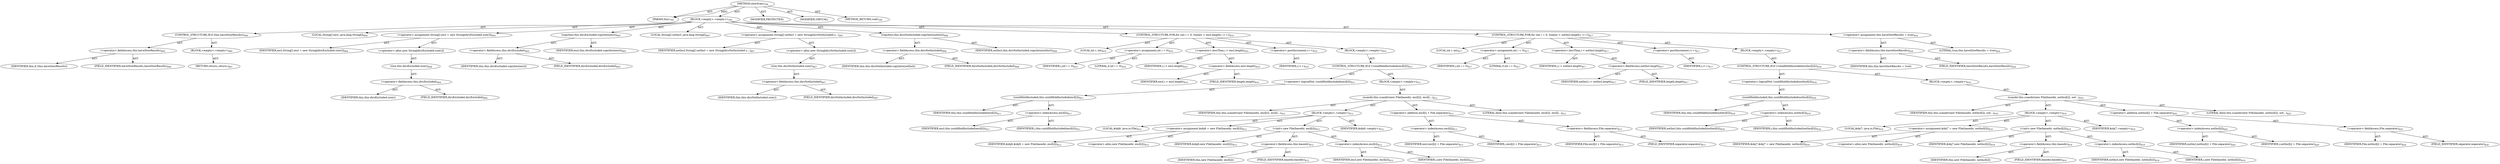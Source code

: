 digraph "slowScan" {  
"111669149720" [label = <(METHOD,slowScan)<SUB>799</SUB>> ]
"115964117001" [label = <(PARAM,this)<SUB>799</SUB>> ]
"25769803851" [label = <(BLOCK,&lt;empty&gt;,&lt;empty&gt;)<SUB>799</SUB>> ]
"47244640302" [label = <(CONTROL_STRUCTURE,IF,if (this.haveSlowResults))<SUB>800</SUB>> ]
"30064771397" [label = <(&lt;operator&gt;.fieldAccess,this.haveSlowResults)<SUB>800</SUB>> ]
"68719477016" [label = <(IDENTIFIER,this,if (this.haveSlowResults))> ]
"55834574947" [label = <(FIELD_IDENTIFIER,haveSlowResults,haveSlowResults)<SUB>800</SUB>> ]
"25769803852" [label = <(BLOCK,&lt;empty&gt;,&lt;empty&gt;)<SUB>800</SUB>> ]
"146028888078" [label = <(RETURN,return;,return;)<SUB>801</SUB>> ]
"94489280534" [label = <(LOCAL,String[] excl: java.lang.String[])<SUB>804</SUB>> ]
"30064771398" [label = <(&lt;operator&gt;.assignment,String[] excl = new String[dirsExcluded.size()])<SUB>804</SUB>> ]
"68719477017" [label = <(IDENTIFIER,excl,String[] excl = new String[dirsExcluded.size()])<SUB>804</SUB>> ]
"30064771399" [label = <(&lt;operator&gt;.alloc,new String[dirsExcluded.size()])> ]
"30064771400" [label = <(size,this.dirsExcluded.size())<SUB>804</SUB>> ]
"30064771401" [label = <(&lt;operator&gt;.fieldAccess,this.dirsExcluded)<SUB>804</SUB>> ]
"68719477018" [label = <(IDENTIFIER,this,this.dirsExcluded.size())> ]
"55834574948" [label = <(FIELD_IDENTIFIER,dirsExcluded,dirsExcluded)<SUB>804</SUB>> ]
"30064771402" [label = <(copyInto,this.dirsExcluded.copyInto(excl))<SUB>805</SUB>> ]
"30064771403" [label = <(&lt;operator&gt;.fieldAccess,this.dirsExcluded)<SUB>805</SUB>> ]
"68719477019" [label = <(IDENTIFIER,this,this.dirsExcluded.copyInto(excl))> ]
"55834574949" [label = <(FIELD_IDENTIFIER,dirsExcluded,dirsExcluded)<SUB>805</SUB>> ]
"68719477020" [label = <(IDENTIFIER,excl,this.dirsExcluded.copyInto(excl))<SUB>805</SUB>> ]
"94489280535" [label = <(LOCAL,String[] notIncl: java.lang.String[])<SUB>807</SUB>> ]
"30064771404" [label = <(&lt;operator&gt;.assignment,String[] notIncl = new String[dirsNotIncluded.s...)<SUB>807</SUB>> ]
"68719477021" [label = <(IDENTIFIER,notIncl,String[] notIncl = new String[dirsNotIncluded.s...)<SUB>807</SUB>> ]
"30064771405" [label = <(&lt;operator&gt;.alloc,new String[dirsNotIncluded.size()])> ]
"30064771406" [label = <(size,this.dirsNotIncluded.size())<SUB>807</SUB>> ]
"30064771407" [label = <(&lt;operator&gt;.fieldAccess,this.dirsNotIncluded)<SUB>807</SUB>> ]
"68719477022" [label = <(IDENTIFIER,this,this.dirsNotIncluded.size())> ]
"55834574950" [label = <(FIELD_IDENTIFIER,dirsNotIncluded,dirsNotIncluded)<SUB>807</SUB>> ]
"30064771408" [label = <(copyInto,this.dirsNotIncluded.copyInto(notIncl))<SUB>808</SUB>> ]
"30064771409" [label = <(&lt;operator&gt;.fieldAccess,this.dirsNotIncluded)<SUB>808</SUB>> ]
"68719477023" [label = <(IDENTIFIER,this,this.dirsNotIncluded.copyInto(notIncl))> ]
"55834574951" [label = <(FIELD_IDENTIFIER,dirsNotIncluded,dirsNotIncluded)<SUB>808</SUB>> ]
"68719477024" [label = <(IDENTIFIER,notIncl,this.dirsNotIncluded.copyInto(notIncl))<SUB>808</SUB>> ]
"47244640303" [label = <(CONTROL_STRUCTURE,FOR,for (int i = 0; Some(i &lt; excl.length); i++))<SUB>810</SUB>> ]
"94489280536" [label = <(LOCAL,int i: int)<SUB>810</SUB>> ]
"30064771410" [label = <(&lt;operator&gt;.assignment,int i = 0)<SUB>810</SUB>> ]
"68719477025" [label = <(IDENTIFIER,i,int i = 0)<SUB>810</SUB>> ]
"90194313271" [label = <(LITERAL,0,int i = 0)<SUB>810</SUB>> ]
"30064771411" [label = <(&lt;operator&gt;.lessThan,i &lt; excl.length)<SUB>810</SUB>> ]
"68719477026" [label = <(IDENTIFIER,i,i &lt; excl.length)<SUB>810</SUB>> ]
"30064771412" [label = <(&lt;operator&gt;.fieldAccess,excl.length)<SUB>810</SUB>> ]
"68719477027" [label = <(IDENTIFIER,excl,i &lt; excl.length)<SUB>810</SUB>> ]
"55834574952" [label = <(FIELD_IDENTIFIER,length,length)<SUB>810</SUB>> ]
"30064771413" [label = <(&lt;operator&gt;.postIncrement,i++)<SUB>810</SUB>> ]
"68719477028" [label = <(IDENTIFIER,i,i++)<SUB>810</SUB>> ]
"25769803853" [label = <(BLOCK,&lt;empty&gt;,&lt;empty&gt;)<SUB>810</SUB>> ]
"47244640304" [label = <(CONTROL_STRUCTURE,IF,if (!couldHoldIncluded(excl[i])))<SUB>811</SUB>> ]
"30064771414" [label = <(&lt;operator&gt;.logicalNot,!couldHoldIncluded(excl[i]))<SUB>811</SUB>> ]
"30064771415" [label = <(couldHoldIncluded,this.couldHoldIncluded(excl[i]))<SUB>811</SUB>> ]
"68719476761" [label = <(IDENTIFIER,this,this.couldHoldIncluded(excl[i]))<SUB>811</SUB>> ]
"30064771416" [label = <(&lt;operator&gt;.indexAccess,excl[i])<SUB>811</SUB>> ]
"68719477029" [label = <(IDENTIFIER,excl,this.couldHoldIncluded(excl[i]))<SUB>811</SUB>> ]
"68719477030" [label = <(IDENTIFIER,i,this.couldHoldIncluded(excl[i]))<SUB>811</SUB>> ]
"25769803854" [label = <(BLOCK,&lt;empty&gt;,&lt;empty&gt;)<SUB>811</SUB>> ]
"30064771417" [label = <(scandir,this.scandir(new File(basedir, excl[i]), excl[i...)<SUB>812</SUB>> ]
"68719476762" [label = <(IDENTIFIER,this,this.scandir(new File(basedir, excl[i]), excl[i...)<SUB>812</SUB>> ]
"25769803855" [label = <(BLOCK,&lt;empty&gt;,&lt;empty&gt;)<SUB>812</SUB>> ]
"94489280537" [label = <(LOCAL,$obj6: java.io.File)<SUB>812</SUB>> ]
"30064771418" [label = <(&lt;operator&gt;.assignment,$obj6 = new File(basedir, excl[i]))<SUB>812</SUB>> ]
"68719477031" [label = <(IDENTIFIER,$obj6,$obj6 = new File(basedir, excl[i]))<SUB>812</SUB>> ]
"30064771419" [label = <(&lt;operator&gt;.alloc,new File(basedir, excl[i]))<SUB>812</SUB>> ]
"30064771420" [label = <(&lt;init&gt;,new File(basedir, excl[i]))<SUB>812</SUB>> ]
"68719477032" [label = <(IDENTIFIER,$obj6,new File(basedir, excl[i]))<SUB>812</SUB>> ]
"30064771421" [label = <(&lt;operator&gt;.fieldAccess,this.basedir)<SUB>812</SUB>> ]
"68719477033" [label = <(IDENTIFIER,this,new File(basedir, excl[i]))> ]
"55834574953" [label = <(FIELD_IDENTIFIER,basedir,basedir)<SUB>812</SUB>> ]
"30064771422" [label = <(&lt;operator&gt;.indexAccess,excl[i])<SUB>812</SUB>> ]
"68719477034" [label = <(IDENTIFIER,excl,new File(basedir, excl[i]))<SUB>812</SUB>> ]
"68719477035" [label = <(IDENTIFIER,i,new File(basedir, excl[i]))<SUB>812</SUB>> ]
"68719477036" [label = <(IDENTIFIER,$obj6,&lt;empty&gt;)<SUB>812</SUB>> ]
"30064771423" [label = <(&lt;operator&gt;.addition,excl[i] + File.separator)<SUB>813</SUB>> ]
"30064771424" [label = <(&lt;operator&gt;.indexAccess,excl[i])<SUB>813</SUB>> ]
"68719477037" [label = <(IDENTIFIER,excl,excl[i] + File.separator)<SUB>813</SUB>> ]
"68719477038" [label = <(IDENTIFIER,i,excl[i] + File.separator)<SUB>813</SUB>> ]
"30064771425" [label = <(&lt;operator&gt;.fieldAccess,File.separator)<SUB>813</SUB>> ]
"68719477039" [label = <(IDENTIFIER,File,excl[i] + File.separator)<SUB>813</SUB>> ]
"55834574954" [label = <(FIELD_IDENTIFIER,separator,separator)<SUB>813</SUB>> ]
"90194313272" [label = <(LITERAL,false,this.scandir(new File(basedir, excl[i]), excl[i...)<SUB>813</SUB>> ]
"47244640305" [label = <(CONTROL_STRUCTURE,FOR,for (int i = 0; Some(i &lt; notIncl.length); i++))<SUB>817</SUB>> ]
"94489280538" [label = <(LOCAL,int i: int)<SUB>817</SUB>> ]
"30064771426" [label = <(&lt;operator&gt;.assignment,int i = 0)<SUB>817</SUB>> ]
"68719477040" [label = <(IDENTIFIER,i,int i = 0)<SUB>817</SUB>> ]
"90194313273" [label = <(LITERAL,0,int i = 0)<SUB>817</SUB>> ]
"30064771427" [label = <(&lt;operator&gt;.lessThan,i &lt; notIncl.length)<SUB>817</SUB>> ]
"68719477041" [label = <(IDENTIFIER,i,i &lt; notIncl.length)<SUB>817</SUB>> ]
"30064771428" [label = <(&lt;operator&gt;.fieldAccess,notIncl.length)<SUB>817</SUB>> ]
"68719477042" [label = <(IDENTIFIER,notIncl,i &lt; notIncl.length)<SUB>817</SUB>> ]
"55834574955" [label = <(FIELD_IDENTIFIER,length,length)<SUB>817</SUB>> ]
"30064771429" [label = <(&lt;operator&gt;.postIncrement,i++)<SUB>817</SUB>> ]
"68719477043" [label = <(IDENTIFIER,i,i++)<SUB>817</SUB>> ]
"25769803856" [label = <(BLOCK,&lt;empty&gt;,&lt;empty&gt;)<SUB>817</SUB>> ]
"47244640306" [label = <(CONTROL_STRUCTURE,IF,if (!couldHoldIncluded(notIncl[i])))<SUB>818</SUB>> ]
"30064771430" [label = <(&lt;operator&gt;.logicalNot,!couldHoldIncluded(notIncl[i]))<SUB>818</SUB>> ]
"30064771431" [label = <(couldHoldIncluded,this.couldHoldIncluded(notIncl[i]))<SUB>818</SUB>> ]
"68719476763" [label = <(IDENTIFIER,this,this.couldHoldIncluded(notIncl[i]))<SUB>818</SUB>> ]
"30064771432" [label = <(&lt;operator&gt;.indexAccess,notIncl[i])<SUB>818</SUB>> ]
"68719477044" [label = <(IDENTIFIER,notIncl,this.couldHoldIncluded(notIncl[i]))<SUB>818</SUB>> ]
"68719477045" [label = <(IDENTIFIER,i,this.couldHoldIncluded(notIncl[i]))<SUB>818</SUB>> ]
"25769803857" [label = <(BLOCK,&lt;empty&gt;,&lt;empty&gt;)<SUB>818</SUB>> ]
"30064771433" [label = <(scandir,this.scandir(new File(basedir, notIncl[i]), not...)<SUB>819</SUB>> ]
"68719476764" [label = <(IDENTIFIER,this,this.scandir(new File(basedir, notIncl[i]), not...)<SUB>819</SUB>> ]
"25769803858" [label = <(BLOCK,&lt;empty&gt;,&lt;empty&gt;)<SUB>819</SUB>> ]
"94489280539" [label = <(LOCAL,$obj7: java.io.File)<SUB>819</SUB>> ]
"30064771434" [label = <(&lt;operator&gt;.assignment,$obj7 = new File(basedir, notIncl[i]))<SUB>819</SUB>> ]
"68719477046" [label = <(IDENTIFIER,$obj7,$obj7 = new File(basedir, notIncl[i]))<SUB>819</SUB>> ]
"30064771435" [label = <(&lt;operator&gt;.alloc,new File(basedir, notIncl[i]))<SUB>819</SUB>> ]
"30064771436" [label = <(&lt;init&gt;,new File(basedir, notIncl[i]))<SUB>819</SUB>> ]
"68719477047" [label = <(IDENTIFIER,$obj7,new File(basedir, notIncl[i]))<SUB>819</SUB>> ]
"30064771437" [label = <(&lt;operator&gt;.fieldAccess,this.basedir)<SUB>819</SUB>> ]
"68719477048" [label = <(IDENTIFIER,this,new File(basedir, notIncl[i]))> ]
"55834574956" [label = <(FIELD_IDENTIFIER,basedir,basedir)<SUB>819</SUB>> ]
"30064771438" [label = <(&lt;operator&gt;.indexAccess,notIncl[i])<SUB>819</SUB>> ]
"68719477049" [label = <(IDENTIFIER,notIncl,new File(basedir, notIncl[i]))<SUB>819</SUB>> ]
"68719477050" [label = <(IDENTIFIER,i,new File(basedir, notIncl[i]))<SUB>819</SUB>> ]
"68719477051" [label = <(IDENTIFIER,$obj7,&lt;empty&gt;)<SUB>819</SUB>> ]
"30064771439" [label = <(&lt;operator&gt;.addition,notIncl[i] + File.separator)<SUB>820</SUB>> ]
"30064771440" [label = <(&lt;operator&gt;.indexAccess,notIncl[i])<SUB>820</SUB>> ]
"68719477052" [label = <(IDENTIFIER,notIncl,notIncl[i] + File.separator)<SUB>820</SUB>> ]
"68719477053" [label = <(IDENTIFIER,i,notIncl[i] + File.separator)<SUB>820</SUB>> ]
"30064771441" [label = <(&lt;operator&gt;.fieldAccess,File.separator)<SUB>820</SUB>> ]
"68719477054" [label = <(IDENTIFIER,File,notIncl[i] + File.separator)<SUB>820</SUB>> ]
"55834574957" [label = <(FIELD_IDENTIFIER,separator,separator)<SUB>820</SUB>> ]
"90194313274" [label = <(LITERAL,false,this.scandir(new File(basedir, notIncl[i]), not...)<SUB>820</SUB>> ]
"30064771442" [label = <(&lt;operator&gt;.assignment,this.haveSlowResults = true)<SUB>824</SUB>> ]
"30064771443" [label = <(&lt;operator&gt;.fieldAccess,this.haveSlowResults)<SUB>824</SUB>> ]
"68719477055" [label = <(IDENTIFIER,this,this.haveSlowResults = true)> ]
"55834574958" [label = <(FIELD_IDENTIFIER,haveSlowResults,haveSlowResults)<SUB>824</SUB>> ]
"90194313275" [label = <(LITERAL,true,this.haveSlowResults = true)<SUB>824</SUB>> ]
"133143986248" [label = <(MODIFIER,PROTECTED)> ]
"133143986249" [label = <(MODIFIER,VIRTUAL)> ]
"128849018904" [label = <(METHOD_RETURN,void)<SUB>799</SUB>> ]
  "111669149720" -> "115964117001"  [ label = "AST: "] 
  "111669149720" -> "25769803851"  [ label = "AST: "] 
  "111669149720" -> "133143986248"  [ label = "AST: "] 
  "111669149720" -> "133143986249"  [ label = "AST: "] 
  "111669149720" -> "128849018904"  [ label = "AST: "] 
  "25769803851" -> "47244640302"  [ label = "AST: "] 
  "25769803851" -> "94489280534"  [ label = "AST: "] 
  "25769803851" -> "30064771398"  [ label = "AST: "] 
  "25769803851" -> "30064771402"  [ label = "AST: "] 
  "25769803851" -> "94489280535"  [ label = "AST: "] 
  "25769803851" -> "30064771404"  [ label = "AST: "] 
  "25769803851" -> "30064771408"  [ label = "AST: "] 
  "25769803851" -> "47244640303"  [ label = "AST: "] 
  "25769803851" -> "47244640305"  [ label = "AST: "] 
  "25769803851" -> "30064771442"  [ label = "AST: "] 
  "47244640302" -> "30064771397"  [ label = "AST: "] 
  "47244640302" -> "25769803852"  [ label = "AST: "] 
  "30064771397" -> "68719477016"  [ label = "AST: "] 
  "30064771397" -> "55834574947"  [ label = "AST: "] 
  "25769803852" -> "146028888078"  [ label = "AST: "] 
  "30064771398" -> "68719477017"  [ label = "AST: "] 
  "30064771398" -> "30064771399"  [ label = "AST: "] 
  "30064771399" -> "30064771400"  [ label = "AST: "] 
  "30064771400" -> "30064771401"  [ label = "AST: "] 
  "30064771401" -> "68719477018"  [ label = "AST: "] 
  "30064771401" -> "55834574948"  [ label = "AST: "] 
  "30064771402" -> "30064771403"  [ label = "AST: "] 
  "30064771402" -> "68719477020"  [ label = "AST: "] 
  "30064771403" -> "68719477019"  [ label = "AST: "] 
  "30064771403" -> "55834574949"  [ label = "AST: "] 
  "30064771404" -> "68719477021"  [ label = "AST: "] 
  "30064771404" -> "30064771405"  [ label = "AST: "] 
  "30064771405" -> "30064771406"  [ label = "AST: "] 
  "30064771406" -> "30064771407"  [ label = "AST: "] 
  "30064771407" -> "68719477022"  [ label = "AST: "] 
  "30064771407" -> "55834574950"  [ label = "AST: "] 
  "30064771408" -> "30064771409"  [ label = "AST: "] 
  "30064771408" -> "68719477024"  [ label = "AST: "] 
  "30064771409" -> "68719477023"  [ label = "AST: "] 
  "30064771409" -> "55834574951"  [ label = "AST: "] 
  "47244640303" -> "94489280536"  [ label = "AST: "] 
  "47244640303" -> "30064771410"  [ label = "AST: "] 
  "47244640303" -> "30064771411"  [ label = "AST: "] 
  "47244640303" -> "30064771413"  [ label = "AST: "] 
  "47244640303" -> "25769803853"  [ label = "AST: "] 
  "30064771410" -> "68719477025"  [ label = "AST: "] 
  "30064771410" -> "90194313271"  [ label = "AST: "] 
  "30064771411" -> "68719477026"  [ label = "AST: "] 
  "30064771411" -> "30064771412"  [ label = "AST: "] 
  "30064771412" -> "68719477027"  [ label = "AST: "] 
  "30064771412" -> "55834574952"  [ label = "AST: "] 
  "30064771413" -> "68719477028"  [ label = "AST: "] 
  "25769803853" -> "47244640304"  [ label = "AST: "] 
  "47244640304" -> "30064771414"  [ label = "AST: "] 
  "47244640304" -> "25769803854"  [ label = "AST: "] 
  "30064771414" -> "30064771415"  [ label = "AST: "] 
  "30064771415" -> "68719476761"  [ label = "AST: "] 
  "30064771415" -> "30064771416"  [ label = "AST: "] 
  "30064771416" -> "68719477029"  [ label = "AST: "] 
  "30064771416" -> "68719477030"  [ label = "AST: "] 
  "25769803854" -> "30064771417"  [ label = "AST: "] 
  "30064771417" -> "68719476762"  [ label = "AST: "] 
  "30064771417" -> "25769803855"  [ label = "AST: "] 
  "30064771417" -> "30064771423"  [ label = "AST: "] 
  "30064771417" -> "90194313272"  [ label = "AST: "] 
  "25769803855" -> "94489280537"  [ label = "AST: "] 
  "25769803855" -> "30064771418"  [ label = "AST: "] 
  "25769803855" -> "30064771420"  [ label = "AST: "] 
  "25769803855" -> "68719477036"  [ label = "AST: "] 
  "30064771418" -> "68719477031"  [ label = "AST: "] 
  "30064771418" -> "30064771419"  [ label = "AST: "] 
  "30064771420" -> "68719477032"  [ label = "AST: "] 
  "30064771420" -> "30064771421"  [ label = "AST: "] 
  "30064771420" -> "30064771422"  [ label = "AST: "] 
  "30064771421" -> "68719477033"  [ label = "AST: "] 
  "30064771421" -> "55834574953"  [ label = "AST: "] 
  "30064771422" -> "68719477034"  [ label = "AST: "] 
  "30064771422" -> "68719477035"  [ label = "AST: "] 
  "30064771423" -> "30064771424"  [ label = "AST: "] 
  "30064771423" -> "30064771425"  [ label = "AST: "] 
  "30064771424" -> "68719477037"  [ label = "AST: "] 
  "30064771424" -> "68719477038"  [ label = "AST: "] 
  "30064771425" -> "68719477039"  [ label = "AST: "] 
  "30064771425" -> "55834574954"  [ label = "AST: "] 
  "47244640305" -> "94489280538"  [ label = "AST: "] 
  "47244640305" -> "30064771426"  [ label = "AST: "] 
  "47244640305" -> "30064771427"  [ label = "AST: "] 
  "47244640305" -> "30064771429"  [ label = "AST: "] 
  "47244640305" -> "25769803856"  [ label = "AST: "] 
  "30064771426" -> "68719477040"  [ label = "AST: "] 
  "30064771426" -> "90194313273"  [ label = "AST: "] 
  "30064771427" -> "68719477041"  [ label = "AST: "] 
  "30064771427" -> "30064771428"  [ label = "AST: "] 
  "30064771428" -> "68719477042"  [ label = "AST: "] 
  "30064771428" -> "55834574955"  [ label = "AST: "] 
  "30064771429" -> "68719477043"  [ label = "AST: "] 
  "25769803856" -> "47244640306"  [ label = "AST: "] 
  "47244640306" -> "30064771430"  [ label = "AST: "] 
  "47244640306" -> "25769803857"  [ label = "AST: "] 
  "30064771430" -> "30064771431"  [ label = "AST: "] 
  "30064771431" -> "68719476763"  [ label = "AST: "] 
  "30064771431" -> "30064771432"  [ label = "AST: "] 
  "30064771432" -> "68719477044"  [ label = "AST: "] 
  "30064771432" -> "68719477045"  [ label = "AST: "] 
  "25769803857" -> "30064771433"  [ label = "AST: "] 
  "30064771433" -> "68719476764"  [ label = "AST: "] 
  "30064771433" -> "25769803858"  [ label = "AST: "] 
  "30064771433" -> "30064771439"  [ label = "AST: "] 
  "30064771433" -> "90194313274"  [ label = "AST: "] 
  "25769803858" -> "94489280539"  [ label = "AST: "] 
  "25769803858" -> "30064771434"  [ label = "AST: "] 
  "25769803858" -> "30064771436"  [ label = "AST: "] 
  "25769803858" -> "68719477051"  [ label = "AST: "] 
  "30064771434" -> "68719477046"  [ label = "AST: "] 
  "30064771434" -> "30064771435"  [ label = "AST: "] 
  "30064771436" -> "68719477047"  [ label = "AST: "] 
  "30064771436" -> "30064771437"  [ label = "AST: "] 
  "30064771436" -> "30064771438"  [ label = "AST: "] 
  "30064771437" -> "68719477048"  [ label = "AST: "] 
  "30064771437" -> "55834574956"  [ label = "AST: "] 
  "30064771438" -> "68719477049"  [ label = "AST: "] 
  "30064771438" -> "68719477050"  [ label = "AST: "] 
  "30064771439" -> "30064771440"  [ label = "AST: "] 
  "30064771439" -> "30064771441"  [ label = "AST: "] 
  "30064771440" -> "68719477052"  [ label = "AST: "] 
  "30064771440" -> "68719477053"  [ label = "AST: "] 
  "30064771441" -> "68719477054"  [ label = "AST: "] 
  "30064771441" -> "55834574957"  [ label = "AST: "] 
  "30064771442" -> "30064771443"  [ label = "AST: "] 
  "30064771442" -> "90194313275"  [ label = "AST: "] 
  "30064771443" -> "68719477055"  [ label = "AST: "] 
  "30064771443" -> "55834574958"  [ label = "AST: "] 
  "111669149720" -> "115964117001"  [ label = "DDG: "] 
}
